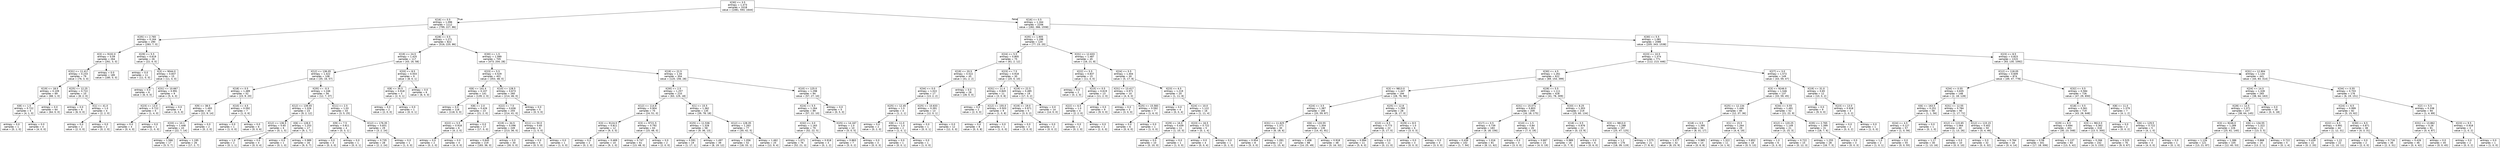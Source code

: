 digraph Tree {
node [shape=box, fontname="helvetica"] ;
edge [fontname="helvetica"] ;
0 [label="X[30] <= 3.5\nentropy = 1.473\nsamples = 3318\nvalue = [1081, 593, 1644]"] ;
1 [label="X[16] <= 0.5\nentropy = 1.096\nsamples = 1112\nvalue = [799, 227, 86]"] ;
0 -> 1 [labeldistance=2.5, labelangle=45, headlabel="True"] ;
2 [label="X[35] <= 2.765\nentropy = 0.164\nsamples = 290\nvalue = [283, 7, 0]"] ;
1 -> 2 ;
3 [label="X[3] <= 9102.0\nentropy = 0.09\nsamples = 264\nvalue = [261, 3, 0]"] ;
2 -> 3 ;
4 [label="X[31] <= 11.417\nentropy = 0.233\nsamples = 79\nvalue = [76, 3, 0]"] ;
3 -> 4 ;
5 [label="X[19] <= 18.5\nentropy = 0.109\nsamples = 69\nvalue = [68, 1, 0]"] ;
4 -> 5 ;
6 [label="X[8] <= 1.5\nentropy = 0.722\nsamples = 5\nvalue = [4, 1, 0]"] ;
5 -> 6 ;
7 [label="entropy = 0.0\nsamples = 1\nvalue = [0, 1, 0]"] ;
6 -> 7 ;
8 [label="entropy = 0.0\nsamples = 4\nvalue = [4, 0, 0]"] ;
6 -> 8 ;
9 [label="entropy = 0.0\nsamples = 64\nvalue = [64, 0, 0]"] ;
5 -> 9 ;
10 [label="X[25] <= 12.25\nentropy = 0.722\nsamples = 10\nvalue = [8, 2, 0]"] ;
4 -> 10 ;
11 [label="entropy = 0.0\nsamples = 6\nvalue = [6, 0, 0]"] ;
10 -> 11 ;
12 [label="X[1] <= 41.0\nentropy = 1.0\nsamples = 4\nvalue = [2, 2, 0]"] ;
10 -> 12 ;
13 [label="entropy = 0.0\nsamples = 2\nvalue = [2, 0, 0]"] ;
12 -> 13 ;
14 [label="entropy = 0.0\nsamples = 2\nvalue = [0, 2, 0]"] ;
12 -> 14 ;
15 [label="entropy = 0.0\nsamples = 185\nvalue = [185, 0, 0]"] ;
3 -> 15 ;
16 [label="X[29] <= 5.5\nentropy = 0.619\nsamples = 26\nvalue = [22, 4, 0]"] ;
2 -> 16 ;
17 [label="entropy = 0.0\nsamples = 11\nvalue = [11, 0, 0]"] ;
16 -> 17 ;
18 [label="X[3] <= 9044.0\nentropy = 0.837\nsamples = 15\nvalue = [11, 4, 0]"] ;
16 -> 18 ;
19 [label="entropy = 0.0\nsamples = 6\nvalue = [6, 0, 0]"] ;
18 -> 19 ;
20 [label="X[31] <= 10.667\nentropy = 0.991\nsamples = 9\nvalue = [5, 4, 0]"] ;
18 -> 20 ;
21 [label="X[23] <= 13.0\nentropy = 0.722\nsamples = 5\nvalue = [1, 4, 0]"] ;
20 -> 21 ;
22 [label="entropy = 0.0\nsamples = 4\nvalue = [0, 4, 0]"] ;
21 -> 22 ;
23 [label="entropy = 0.0\nsamples = 1\nvalue = [1, 0, 0]"] ;
21 -> 23 ;
24 [label="entropy = 0.0\nsamples = 4\nvalue = [4, 0, 0]"] ;
20 -> 24 ;
25 [label="X[28] <= 0.5\nentropy = 1.271\nsamples = 822\nvalue = [516, 220, 86]"] ;
1 -> 25 ;
26 [label="X[19] <= 24.5\nentropy = 1.425\nsamples = 117\nvalue = [43, 16, 58]"] ;
25 -> 26 ;
27 [label="X[12] <= 136.05\nentropy = 1.422\nsamples = 108\nvalue = [35, 16, 57]"] ;
26 -> 27 ;
28 [label="X[18] <= 0.5\nentropy = 1.489\nsamples = 52\nvalue = [23, 9, 20]"] ;
27 -> 28 ;
29 [label="X[9] <= 38.5\nentropy = 1.493\nsamples = 45\nvalue = [22, 9, 14]"] ;
28 -> 29 ;
30 [label="X[33] <= 10.1\nentropy = 1.448\nsamples = 43\nvalue = [22, 7, 14]"] ;
29 -> 30 ;
31 [label="entropy = 1.566\nsamples = 17\nvalue = [5, 5, 7]"] ;
30 -> 31 ;
32 [label="entropy = 1.195\nsamples = 26\nvalue = [17, 2, 7]"] ;
30 -> 32 ;
33 [label="entropy = 0.0\nsamples = 2\nvalue = [0, 2, 0]"] ;
29 -> 33 ;
34 [label="X[10] <= 4.5\nentropy = 0.592\nsamples = 7\nvalue = [1, 0, 6]"] ;
28 -> 34 ;
35 [label="entropy = 0.0\nsamples = 1\nvalue = [1, 0, 0]"] ;
34 -> 35 ;
36 [label="entropy = 0.0\nsamples = 6\nvalue = [0, 0, 6]"] ;
34 -> 36 ;
37 [label="X[35] <= -0.3\nentropy = 1.246\nsamples = 56\nvalue = [12, 7, 37]"] ;
27 -> 37 ;
38 [label="X[12] <= 139.55\nentropy = 1.326\nsamples = 23\nvalue = [9, 2, 12]"] ;
37 -> 38 ;
39 [label="X[12] <= 136.5\nentropy = 0.65\nsamples = 6\nvalue = [0, 1, 5]"] ;
38 -> 39 ;
40 [label="entropy = 1.0\nsamples = 2\nvalue = [0, 1, 1]"] ;
39 -> 40 ;
41 [label="entropy = 0.0\nsamples = 4\nvalue = [0, 0, 4]"] ;
39 -> 41 ;
42 [label="X[6] <= 128.0\nentropy = 1.253\nsamples = 17\nvalue = [9, 1, 7]"] ;
38 -> 42 ;
43 [label="entropy = 0.0\nsamples = 1\nvalue = [0, 1, 0]"] ;
42 -> 43 ;
44 [label="entropy = 0.989\nsamples = 16\nvalue = [9, 0, 7]"] ;
42 -> 44 ;
45 [label="X[11] <= 2.5\nentropy = 1.03\nsamples = 33\nvalue = [3, 5, 25]"] ;
37 -> 45 ;
46 [label="X[9] <= 7.5\nentropy = 0.811\nsamples = 4\nvalue = [0, 3, 1]"] ;
45 -> 46 ;
47 [label="entropy = 0.0\nsamples = 3\nvalue = [0, 3, 0]"] ;
46 -> 47 ;
48 [label="entropy = 0.0\nsamples = 1\nvalue = [0, 0, 1]"] ;
46 -> 48 ;
49 [label="X[12] <= 176.35\nentropy = 0.831\nsamples = 29\nvalue = [3, 2, 24]"] ;
45 -> 49 ;
50 [label="entropy = 0.735\nsamples = 28\nvalue = [2, 2, 24]"] ;
49 -> 50 ;
51 [label="entropy = 0.0\nsamples = 1\nvalue = [1, 0, 0]"] ;
49 -> 51 ;
52 [label="X[33] <= 8.5\nentropy = 0.503\nsamples = 9\nvalue = [8, 0, 1]"] ;
26 -> 52 ;
53 [label="X[8] <= 35.5\nentropy = 0.918\nsamples = 3\nvalue = [2, 0, 1]"] ;
52 -> 53 ;
54 [label="entropy = 0.0\nsamples = 2\nvalue = [2, 0, 0]"] ;
53 -> 54 ;
55 [label="entropy = 0.0\nsamples = 1\nvalue = [0, 0, 1]"] ;
53 -> 55 ;
56 [label="entropy = 0.0\nsamples = 6\nvalue = [6, 0, 0]"] ;
52 -> 56 ;
57 [label="X[30] <= 1.5\nentropy = 1.089\nsamples = 705\nvalue = [473, 204, 28]"] ;
25 -> 57 ;
58 [label="X[23] <= 5.5\nentropy = 0.529\nsamples = 401\nvalue = [353, 48, 0]"] ;
57 -> 58 ;
59 [label="X[6] <= 141.4\nentropy = 0.107\nsamples = 141\nvalue = [139, 2, 0]"] ;
58 -> 59 ;
60 [label="entropy = 0.0\nsamples = 118\nvalue = [118, 0, 0]"] ;
59 -> 60 ;
61 [label="X[8] <= 2.0\nentropy = 0.426\nsamples = 23\nvalue = [21, 2, 0]"] ;
59 -> 61 ;
62 [label="X[22] <= 5.5\nentropy = 0.918\nsamples = 6\nvalue = [4, 2, 0]"] ;
61 -> 62 ;
63 [label="entropy = 0.0\nsamples = 2\nvalue = [0, 2, 0]"] ;
62 -> 63 ;
64 [label="entropy = 0.0\nsamples = 4\nvalue = [4, 0, 0]"] ;
62 -> 64 ;
65 [label="entropy = 0.0\nsamples = 17\nvalue = [17, 0, 0]"] ;
61 -> 65 ;
66 [label="X[10] <= 128.5\nentropy = 0.673\nsamples = 260\nvalue = [214, 46, 0]"] ;
58 -> 66 ;
67 [label="X[22] <= 7.5\nentropy = 0.636\nsamples = 255\nvalue = [214, 41, 0]"] ;
66 -> 67 ;
68 [label="X[19] <= 34.5\nentropy = 0.596\nsamples = 249\nvalue = [213, 36, 0]"] ;
67 -> 68 ;
69 [label="entropy = 0.645\nsamples = 219\nvalue = [183, 36, 0]"] ;
68 -> 69 ;
70 [label="entropy = 0.0\nsamples = 30\nvalue = [30, 0, 0]"] ;
68 -> 70 ;
71 [label="X[11] <= 50.0\nentropy = 0.65\nsamples = 6\nvalue = [1, 5, 0]"] ;
67 -> 71 ;
72 [label="entropy = 0.0\nsamples = 5\nvalue = [0, 5, 0]"] ;
71 -> 72 ;
73 [label="entropy = 0.0\nsamples = 1\nvalue = [1, 0, 0]"] ;
71 -> 73 ;
74 [label="entropy = 0.0\nsamples = 5\nvalue = [0, 5, 0]"] ;
66 -> 74 ;
75 [label="X[19] <= 22.5\nentropy = 1.34\nsamples = 304\nvalue = [120, 156, 28]"] ;
57 -> 75 ;
76 [label="X[30] <= 2.5\nentropy = 1.257\nsamples = 210\nvalue = [63, 129, 18]"] ;
75 -> 76 ;
77 [label="X[12] <= 114.8\nentropy = 0.904\nsamples = 75\nvalue = [24, 51, 0]"] ;
76 -> 77 ;
78 [label="X[3] <= 9124.5\nentropy = 0.811\nsamples = 12\nvalue = [9, 3, 0]"] ;
77 -> 78 ;
79 [label="entropy = 0.0\nsamples = 2\nvalue = [0, 2, 0]"] ;
78 -> 79 ;
80 [label="entropy = 0.469\nsamples = 10\nvalue = [9, 1, 0]"] ;
78 -> 80 ;
81 [label="X[3] <= 9721.5\nentropy = 0.792\nsamples = 63\nvalue = [15, 48, 0]"] ;
77 -> 81 ;
82 [label="entropy = 0.747\nsamples = 61\nvalue = [13, 48, 0]"] ;
81 -> 82 ;
83 [label="entropy = 0.0\nsamples = 2\nvalue = [2, 0, 0]"] ;
81 -> 83 ;
84 [label="X[1] <= 15.5\nentropy = 1.362\nsamples = 135\nvalue = [39, 78, 18]"] ;
76 -> 84 ;
85 [label="X[25] <= 11.536\nentropy = 1.328\nsamples = 58\nvalue = [9, 36, 13]"] ;
84 -> 85 ;
86 [label="entropy = 0.591\nsamples = 19\nvalue = [1, 17, 1]"] ;
85 -> 86 ;
87 [label="entropy = 1.497\nsamples = 39\nvalue = [8, 19, 12]"] ;
85 -> 87 ;
88 [label="X[12] <= 128.35\nentropy = 1.263\nsamples = 77\nvalue = [30, 42, 5]"] ;
84 -> 88 ;
89 [label="entropy = 1.056\nsamples = 52\nvalue = [18, 33, 1]"] ;
88 -> 89 ;
90 [label="entropy = 1.462\nsamples = 25\nvalue = [12, 9, 4]"] ;
88 -> 90 ;
91 [label="X[10] <= 125.0\nentropy = 1.298\nsamples = 94\nvalue = [57, 27, 10]"] ;
75 -> 91 ;
92 [label="X[24] <= 5.5\nentropy = 1.264\nsamples = 89\nvalue = [57, 22, 10]"] ;
91 -> 92 ;
93 [label="X[32] <= 3.0\nentropy = 1.163\nsamples = 79\nvalue = [52, 22, 5]"] ;
92 -> 93 ;
94 [label="entropy = 1.071\nsamples = 76\nvalue = [52, 21, 3]"] ;
93 -> 94 ;
95 [label="entropy = 0.918\nsamples = 3\nvalue = [0, 1, 2]"] ;
93 -> 95 ;
96 [label="X[25] <= 14.167\nentropy = 1.0\nsamples = 10\nvalue = [5, 0, 5]"] ;
92 -> 96 ;
97 [label="entropy = 0.863\nsamples = 7\nvalue = [5, 0, 2]"] ;
96 -> 97 ;
98 [label="entropy = 0.0\nsamples = 3\nvalue = [0, 0, 3]"] ;
96 -> 98 ;
99 [label="entropy = 0.0\nsamples = 5\nvalue = [0, 5, 0]"] ;
91 -> 99 ;
100 [label="X[16] <= 0.5\nentropy = 1.164\nsamples = 2206\nvalue = [282, 366, 1558]"] ;
0 -> 100 [labeldistance=2.5, labelangle=-45, headlabel="False"] ;
101 [label="X[35] <= 1.905\nentropy = 1.298\nsamples = 120\nvalue = [77, 23, 20]"] ;
100 -> 101 ;
102 [label="X[24] <= 5.5\nentropy = 0.805\nsamples = 75\nvalue = [61, 2, 12]"] ;
101 -> 102 ;
103 [label="X[19] <= 20.5\nentropy = 0.522\nsamples = 45\nvalue = [41, 2, 2]"] ;
102 -> 103 ;
104 [label="X[34] <= 0.0\nentropy = 1.022\nsamples = 17\nvalue = [13, 2, 2]"] ;
103 -> 104 ;
105 [label="X[25] <= 12.45\nentropy = 1.5\nsamples = 4\nvalue = [1, 2, 1]"] ;
104 -> 105 ;
106 [label="entropy = 0.0\nsamples = 2\nvalue = [0, 2, 0]"] ;
105 -> 106 ;
107 [label="X[8] <= 11.0\nentropy = 1.0\nsamples = 2\nvalue = [1, 0, 1]"] ;
105 -> 107 ;
108 [label="entropy = 0.0\nsamples = 1\nvalue = [0, 0, 1]"] ;
107 -> 108 ;
109 [label="entropy = 0.0\nsamples = 1\nvalue = [1, 0, 0]"] ;
107 -> 109 ;
110 [label="X[25] <= 10.633\nentropy = 0.391\nsamples = 13\nvalue = [12, 0, 1]"] ;
104 -> 110 ;
111 [label="entropy = 0.0\nsamples = 1\nvalue = [0, 0, 1]"] ;
110 -> 111 ;
112 [label="entropy = 0.0\nsamples = 12\nvalue = [12, 0, 0]"] ;
110 -> 112 ;
113 [label="entropy = 0.0\nsamples = 28\nvalue = [28, 0, 0]"] ;
103 -> 113 ;
114 [label="X[23] <= 7.5\nentropy = 0.918\nsamples = 30\nvalue = [20, 0, 10]"] ;
102 -> 114 ;
115 [label="X[31] <= 11.4\nentropy = 0.845\nsamples = 11\nvalue = [3, 0, 8]"] ;
114 -> 115 ;
116 [label="entropy = 0.0\nsamples = 2\nvalue = [2, 0, 0]"] ;
115 -> 116 ;
117 [label="X[12] <= 155.0\nentropy = 0.503\nsamples = 9\nvalue = [1, 0, 8]"] ;
115 -> 117 ;
118 [label="entropy = 0.0\nsamples = 8\nvalue = [0, 0, 8]"] ;
117 -> 118 ;
119 [label="entropy = 0.0\nsamples = 1\nvalue = [1, 0, 0]"] ;
117 -> 119 ;
120 [label="X[19] <= 22.5\nentropy = 0.485\nsamples = 19\nvalue = [17, 0, 2]"] ;
114 -> 120 ;
121 [label="X[19] <= 19.0\nentropy = 0.971\nsamples = 5\nvalue = [3, 0, 2]"] ;
120 -> 121 ;
122 [label="entropy = 0.0\nsamples = 3\nvalue = [3, 0, 0]"] ;
121 -> 122 ;
123 [label="entropy = 0.0\nsamples = 2\nvalue = [0, 0, 2]"] ;
121 -> 123 ;
124 [label="entropy = 0.0\nsamples = 14\nvalue = [14, 0, 0]"] ;
120 -> 124 ;
125 [label="X[31] <= 12.633\nentropy = 1.487\nsamples = 45\nvalue = [16, 21, 8]"] ;
101 -> 125 ;
126 [label="X[22] <= 5.5\nentropy = 0.837\nsamples = 15\nvalue = [11, 4, 0]"] ;
125 -> 126 ;
127 [label="entropy = 0.0\nsamples = 2\nvalue = [0, 2, 0]"] ;
126 -> 127 ;
128 [label="X[15] <= 0.5\nentropy = 0.619\nsamples = 13\nvalue = [11, 2, 0]"] ;
126 -> 128 ;
129 [label="X[22] <= 6.5\nentropy = 1.0\nsamples = 4\nvalue = [2, 2, 0]"] ;
128 -> 129 ;
130 [label="entropy = 0.0\nsamples = 2\nvalue = [0, 2, 0]"] ;
129 -> 130 ;
131 [label="entropy = 0.0\nsamples = 2\nvalue = [2, 0, 0]"] ;
129 -> 131 ;
132 [label="entropy = 0.0\nsamples = 9\nvalue = [9, 0, 0]"] ;
128 -> 132 ;
133 [label="X[24] <= 5.5\nentropy = 1.404\nsamples = 30\nvalue = [5, 17, 8]"] ;
125 -> 133 ;
134 [label="X[31] <= 13.417\nentropy = 0.971\nsamples = 10\nvalue = [4, 6, 0]"] ;
133 -> 134 ;
135 [label="entropy = 0.0\nsamples = 3\nvalue = [3, 0, 0]"] ;
134 -> 135 ;
136 [label="X[25] <= 15.583\nentropy = 0.592\nsamples = 7\nvalue = [1, 6, 0]"] ;
134 -> 136 ;
137 [label="entropy = 0.0\nsamples = 6\nvalue = [0, 6, 0]"] ;
136 -> 137 ;
138 [label="entropy = 0.0\nsamples = 1\nvalue = [1, 0, 0]"] ;
136 -> 138 ;
139 [label="X[23] <= 6.5\nentropy = 1.219\nsamples = 20\nvalue = [1, 11, 8]"] ;
133 -> 139 ;
140 [label="entropy = 0.0\nsamples = 4\nvalue = [0, 0, 4]"] ;
139 -> 140 ;
141 [label="X[24] <= 10.0\nentropy = 1.122\nsamples = 16\nvalue = [1, 11, 4]"] ;
139 -> 141 ;
142 [label="X[29] <= 16.0\nentropy = 0.439\nsamples = 11\nvalue = [1, 10, 0]"] ;
141 -> 142 ;
143 [label="entropy = 0.0\nsamples = 10\nvalue = [0, 10, 0]"] ;
142 -> 143 ;
144 [label="entropy = 0.0\nsamples = 1\nvalue = [1, 0, 0]"] ;
142 -> 144 ;
145 [label="X[23] <= 16.5\nentropy = 0.722\nsamples = 5\nvalue = [0, 1, 4]"] ;
141 -> 145 ;
146 [label="entropy = 0.0\nsamples = 4\nvalue = [0, 0, 4]"] ;
145 -> 146 ;
147 [label="entropy = 0.0\nsamples = 1\nvalue = [0, 1, 0]"] ;
145 -> 147 ;
148 [label="X[30] <= 5.5\nentropy = 1.081\nsamples = 2086\nvalue = [205, 343, 1538]"] ;
100 -> 148 ;
149 [label="X[23] <= 10.5\nentropy = 1.374\nsamples = 771\nvalue = [112, 213, 446]"] ;
148 -> 149 ;
150 [label="X[30] <= 4.5\nentropy = 1.261\nsamples = 622\nvalue = [69, 154, 399]"] ;
149 -> 150 ;
151 [label="X[3] <= 9813.0\nentropy = 1.447\nsamples = 194\nvalue = [28, 76, 90]"] ;
150 -> 151 ;
152 [label="X[24] <= 3.5\nentropy = 1.387\nsamples = 166\nvalue = [20, 59, 87]"] ;
151 -> 152 ;
153 [label="X[31] <= 11.625\nentropy = 1.371\nsamples = 30\nvalue = [6, 18, 6]"] ;
152 -> 153 ;
154 [label="entropy = 0.954\nsamples = 8\nvalue = [5, 3, 0]"] ;
153 -> 154 ;
155 [label="entropy = 1.091\nsamples = 22\nvalue = [1, 15, 6]"] ;
153 -> 155 ;
156 [label="X[6] <= 133.55\nentropy = 1.304\nsamples = 136\nvalue = [14, 41, 81]"] ;
152 -> 156 ;
157 [label="entropy = 1.408\nsamples = 88\nvalue = [14, 25, 49]"] ;
156 -> 157 ;
158 [label="entropy = 0.918\nsamples = 48\nvalue = [0, 16, 32]"] ;
156 -> 158 ;
159 [label="X[25] <= 12.8\nentropy = 1.299\nsamples = 28\nvalue = [8, 17, 3]"] ;
151 -> 159 ;
160 [label="X[10] <= 6.5\nentropy = 0.773\nsamples = 22\nvalue = [5, 17, 0]"] ;
159 -> 160 ;
161 [label="entropy = 0.994\nsamples = 11\nvalue = [5, 6, 0]"] ;
160 -> 161 ;
162 [label="entropy = 0.0\nsamples = 11\nvalue = [0, 11, 0]"] ;
160 -> 162 ;
163 [label="X[29] <= 8.5\nentropy = 1.0\nsamples = 6\nvalue = [3, 0, 3]"] ;
159 -> 163 ;
164 [label="entropy = 0.0\nsamples = 3\nvalue = [0, 0, 3]"] ;
163 -> 164 ;
165 [label="entropy = 0.0\nsamples = 3\nvalue = [3, 0, 0]"] ;
163 -> 165 ;
166 [label="X[28] <= 5.5\nentropy = 1.111\nsamples = 428\nvalue = [41, 78, 309]"] ;
150 -> 166 ;
167 [label="X[31] <= 15.071\nentropy = 0.803\nsamples = 209\nvalue = [16, 18, 175]"] ;
166 -> 167 ;
168 [label="X[17] <= 0.5\nentropy = 0.739\nsamples = 183\nvalue = [9, 18, 156]"] ;
167 -> 168 ;
169 [label="entropy = 0.439\nsamples = 102\nvalue = [1, 7, 94]"] ;
168 -> 169 ;
170 [label="entropy = 1.016\nsamples = 81\nvalue = [8, 11, 62]"] ;
168 -> 170 ;
171 [label="X[10] <= 1.5\nentropy = 0.84\nsamples = 26\nvalue = [7, 0, 19]"] ;
167 -> 171 ;
172 [label="entropy = 0.0\nsamples = 3\nvalue = [3, 0, 0]"] ;
171 -> 172 ;
173 [label="entropy = 0.667\nsamples = 23\nvalue = [4, 0, 19]"] ;
171 -> 173 ;
174 [label="X[33] <= 8.25\nentropy = 1.303\nsamples = 219\nvalue = [25, 60, 134]"] ;
166 -> 174 ;
175 [label="X[18] <= 0.5\nentropy = 0.976\nsamples = 22\nvalue = [0, 13, 9]"] ;
174 -> 175 ;
176 [label="entropy = 0.989\nsamples = 16\nvalue = [0, 7, 9]"] ;
175 -> 176 ;
177 [label="entropy = 0.0\nsamples = 6\nvalue = [0, 6, 0]"] ;
175 -> 177 ;
178 [label="X[3] <= 9813.0\nentropy = 1.288\nsamples = 197\nvalue = [25, 47, 125]"] ;
174 -> 178 ;
179 [label="entropy = 1.2\nsamples = 176\nvalue = [18, 39, 119]"] ;
178 -> 179 ;
180 [label="entropy = 1.575\nsamples = 21\nvalue = [7, 8, 6]"] ;
178 -> 180 ;
181 [label="X[27] <= 3.0\nentropy = 1.572\nsamples = 149\nvalue = [43, 59, 47]"] ;
149 -> 181 ;
182 [label="X[3] <= 9246.0\nentropy = 1.546\nsamples = 137\nvalue = [33, 59, 45]"] ;
181 -> 182 ;
183 [label="X[25] <= 12.134\nentropy = 1.446\nsamples = 85\nvalue = [12, 37, 36]"] ;
182 -> 183 ;
184 [label="X[18] <= 0.5\nentropy = 1.395\nsamples = 56\nvalue = [8, 31, 17]"] ;
183 -> 184 ;
185 [label="entropy = 1.377\nsamples = 42\nvalue = [8, 25, 9]"] ;
184 -> 185 ;
186 [label="entropy = 0.985\nsamples = 14\nvalue = [0, 6, 8]"] ;
184 -> 186 ;
187 [label="X[1] <= 15.5\nentropy = 1.264\nsamples = 29\nvalue = [4, 6, 19]"] ;
183 -> 187 ;
188 [label="entropy = 1.322\nsamples = 11\nvalue = [4, 1, 6]"] ;
187 -> 188 ;
189 [label="entropy = 0.852\nsamples = 18\nvalue = [0, 5, 13]"] ;
187 -> 189 ;
190 [label="X[34] <= 0.55\nentropy = 1.491\nsamples = 52\nvalue = [21, 22, 9]"] ;
182 -> 190 ;
191 [label="X[12] <= 120.25\nentropy = 1.149\nsamples = 21\nvalue = [3, 15, 3]"] ;
190 -> 191 ;
192 [label="entropy = 1.0\nsamples = 6\nvalue = [3, 3, 0]"] ;
191 -> 192 ;
193 [label="entropy = 0.722\nsamples = 15\nvalue = [0, 12, 3]"] ;
191 -> 193 ;
194 [label="X[35] <= 2.765\nentropy = 1.399\nsamples = 31\nvalue = [18, 7, 6]"] ;
190 -> 194 ;
195 [label="entropy = 1.255\nsamples = 28\nvalue = [18, 7, 3]"] ;
194 -> 195 ;
196 [label="entropy = 0.0\nsamples = 3\nvalue = [0, 0, 3]"] ;
194 -> 196 ;
197 [label="X[19] <= 31.0\nentropy = 0.65\nsamples = 12\nvalue = [10, 0, 2]"] ;
181 -> 197 ;
198 [label="entropy = 0.0\nsamples = 9\nvalue = [9, 0, 0]"] ;
197 -> 198 ;
199 [label="X[23] <= 13.0\nentropy = 0.918\nsamples = 3\nvalue = [1, 0, 2]"] ;
197 -> 199 ;
200 [label="entropy = 0.0\nsamples = 2\nvalue = [0, 0, 2]"] ;
199 -> 200 ;
201 [label="entropy = 0.0\nsamples = 1\nvalue = [1, 0, 0]"] ;
199 -> 201 ;
202 [label="X[23] <= 8.5\nentropy = 0.823\nsamples = 1315\nvalue = [93, 130, 1092]"] ;
148 -> 202 ;
203 [label="X[12] <= 118.05\nentropy = 0.609\nsamples = 874\nvalue = [49, 47, 778]"] ;
202 -> 203 ;
204 [label="X[34] <= 0.55\nentropy = 0.635\nsamples = 148\nvalue = [2, 18, 128]"] ;
203 -> 204 ;
205 [label="X[6] <= 163.5\nentropy = 0.251\nsamples = 58\nvalue = [1, 1, 56]"] ;
204 -> 205 ;
206 [label="X[24] <= 4.5\nentropy = 0.127\nsamples = 57\nvalue = [1, 0, 56]"] ;
205 -> 206 ;
207 [label="entropy = 1.0\nsamples = 2\nvalue = [1, 0, 1]"] ;
206 -> 207 ;
208 [label="entropy = 0.0\nsamples = 55\nvalue = [0, 0, 55]"] ;
206 -> 208 ;
209 [label="entropy = 0.0\nsamples = 1\nvalue = [0, 1, 0]"] ;
205 -> 209 ;
210 [label="X[31] <= 12.55\nentropy = 0.784\nsamples = 90\nvalue = [1, 17, 72]"] ;
204 -> 210 ;
211 [label="X[12] <= 115.65\nentropy = 1.064\nsamples = 40\nvalue = [1, 13, 26]"] ;
210 -> 211 ;
212 [label="entropy = 1.17\nsamples = 30\nvalue = [1, 13, 16]"] ;
211 -> 212 ;
213 [label="entropy = 0.0\nsamples = 10\nvalue = [0, 0, 10]"] ;
211 -> 213 ;
214 [label="X[12] <= 115.15\nentropy = 0.402\nsamples = 50\nvalue = [0, 4, 46]"] ;
210 -> 214 ;
215 [label="entropy = 0.0\nsamples = 32\nvalue = [0, 0, 32]"] ;
214 -> 215 ;
216 [label="entropy = 0.764\nsamples = 18\nvalue = [0, 4, 14]"] ;
214 -> 216 ;
217 [label="X[32] <= 0.5\nentropy = 0.584\nsamples = 726\nvalue = [47, 29, 650]"] ;
203 -> 217 ;
218 [label="X[18] <= 0.5\nentropy = 0.561\nsamples = 719\nvalue = [43, 28, 648]"] ;
217 -> 218 ;
219 [label="X[29] <= 8.5\nentropy = 0.694\nsamples = 401\nvalue = [30, 23, 348]"] ;
218 -> 219 ;
220 [label="entropy = 0.58\nsamples = 341\nvalue = [17, 18, 306]"] ;
219 -> 220 ;
221 [label="entropy = 1.137\nsamples = 60\nvalue = [13, 5, 42]"] ;
219 -> 221 ;
222 [label="X[3] <= 9613.0\nentropy = 0.362\nsamples = 318\nvalue = [13, 5, 300]"] ;
218 -> 222 ;
223 [label="entropy = 0.266\nsamples = 242\nvalue = [4, 5, 233]"] ;
222 -> 223 ;
224 [label="entropy = 0.525\nsamples = 76\nvalue = [9, 0, 67]"] ;
222 -> 224 ;
225 [label="X[8] <= 11.0\nentropy = 1.379\nsamples = 7\nvalue = [4, 1, 2]"] ;
217 -> 225 ;
226 [label="entropy = 0.0\nsamples = 2\nvalue = [0, 0, 2]"] ;
225 -> 226 ;
227 [label="X[6] <= 129.5\nentropy = 0.722\nsamples = 5\nvalue = [4, 1, 0]"] ;
225 -> 227 ;
228 [label="entropy = 0.0\nsamples = 4\nvalue = [4, 0, 0]"] ;
227 -> 228 ;
229 [label="entropy = 0.0\nsamples = 1\nvalue = [0, 1, 0]"] ;
227 -> 229 ;
230 [label="X[31] <= 12.904\nentropy = 1.134\nsamples = 441\nvalue = [44, 83, 314]"] ;
202 -> 230 ;
231 [label="X[24] <= 14.5\nentropy = 1.328\nsamples = 265\nvalue = [38, 64, 163]"] ;
230 -> 231 ;
232 [label="X[28] <= 12.5\nentropy = 1.371\nsamples = 247\nvalue = [38, 64, 145]"] ;
231 -> 232 ;
233 [label="X[3] <= 9246.0\nentropy = 1.289\nsamples = 226\nvalue = [25, 61, 140]"] ;
232 -> 233 ;
234 [label="entropy = 1.126\nsamples = 121\nvalue = [13, 21, 87]"] ;
233 -> 234 ;
235 [label="entropy = 1.386\nsamples = 105\nvalue = [12, 40, 53]"] ;
233 -> 235 ;
236 [label="X[6] <= 134.55\nentropy = 1.322\nsamples = 21\nvalue = [13, 3, 5]"] ;
232 -> 236 ;
237 [label="entropy = 0.868\nsamples = 16\nvalue = [13, 2, 1]"] ;
236 -> 237 ;
238 [label="entropy = 0.722\nsamples = 5\nvalue = [0, 1, 4]"] ;
236 -> 238 ;
239 [label="entropy = 0.0\nsamples = 18\nvalue = [0, 0, 18]"] ;
231 -> 239 ;
240 [label="X[34] <= 0.55\nentropy = 0.703\nsamples = 176\nvalue = [6, 19, 151]"] ;
230 -> 240 ;
241 [label="X[24] <= 6.5\nentropy = 0.999\nsamples = 82\nvalue = [5, 15, 62]"] ;
240 -> 241 ;
242 [label="X[22] <= 6.5\nentropy = 0.991\nsamples = 44\nvalue = [1, 12, 31]"] ;
241 -> 242 ;
243 [label="entropy = 0.439\nsamples = 22\nvalue = [0, 2, 20]"] ;
242 -> 243 ;
244 [label="entropy = 1.22\nsamples = 22\nvalue = [1, 10, 11]"] ;
242 -> 244 ;
245 [label="X[30] <= 6.5\nentropy = 0.871\nsamples = 38\nvalue = [4, 3, 31]"] ;
241 -> 245 ;
246 [label="entropy = 0.0\nsamples = 2\nvalue = [2, 0, 0]"] ;
245 -> 246 ;
247 [label="entropy = 0.716\nsamples = 36\nvalue = [2, 3, 31]"] ;
245 -> 247 ;
248 [label="X[2] <= 5.5\nentropy = 0.338\nsamples = 94\nvalue = [1, 4, 89]"] ;
240 -> 248 ;
249 [label="X[31] <= 13.862\nentropy = 0.26\nsamples = 91\nvalue = [0, 4, 87]"] ;
248 -> 249 ;
250 [label="entropy = 0.426\nsamples = 46\nvalue = [0, 4, 42]"] ;
249 -> 250 ;
251 [label="entropy = 0.0\nsamples = 45\nvalue = [0, 0, 45]"] ;
249 -> 251 ;
252 [label="X[23] <= 9.5\nentropy = 0.918\nsamples = 3\nvalue = [1, 0, 2]"] ;
248 -> 252 ;
253 [label="entropy = 0.0\nsamples = 2\nvalue = [0, 0, 2]"] ;
252 -> 253 ;
254 [label="entropy = 0.0\nsamples = 1\nvalue = [1, 0, 0]"] ;
252 -> 254 ;
}